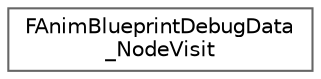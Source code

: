 digraph "Graphical Class Hierarchy"
{
 // INTERACTIVE_SVG=YES
 // LATEX_PDF_SIZE
  bgcolor="transparent";
  edge [fontname=Helvetica,fontsize=10,labelfontname=Helvetica,labelfontsize=10];
  node [fontname=Helvetica,fontsize=10,shape=box,height=0.2,width=0.4];
  rankdir="LR";
  Node0 [id="Node000000",label="FAnimBlueprintDebugData\l_NodeVisit",height=0.2,width=0.4,color="grey40", fillcolor="white", style="filled",URL="$d6/dab/structFAnimBlueprintDebugData__NodeVisit.html",tooltip=" "];
}
